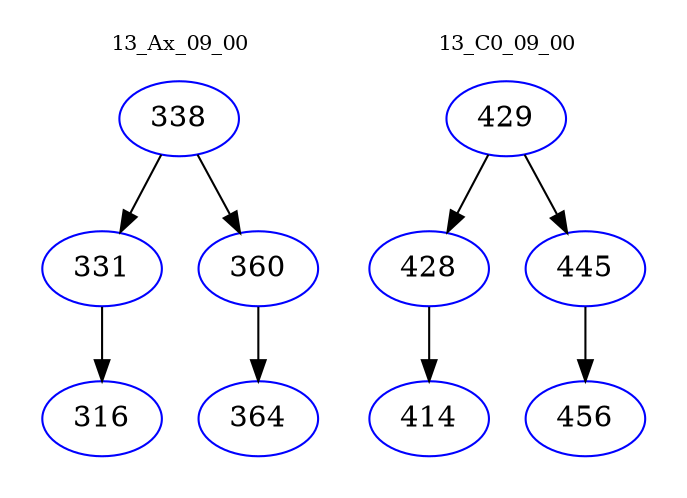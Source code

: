 digraph{
subgraph cluster_0 {
color = white
label = "13_Ax_09_00";
fontsize=10;
T0_338 [label="338", color="blue"]
T0_338 -> T0_331 [color="black"]
T0_331 [label="331", color="blue"]
T0_331 -> T0_316 [color="black"]
T0_316 [label="316", color="blue"]
T0_338 -> T0_360 [color="black"]
T0_360 [label="360", color="blue"]
T0_360 -> T0_364 [color="black"]
T0_364 [label="364", color="blue"]
}
subgraph cluster_1 {
color = white
label = "13_C0_09_00";
fontsize=10;
T1_429 [label="429", color="blue"]
T1_429 -> T1_428 [color="black"]
T1_428 [label="428", color="blue"]
T1_428 -> T1_414 [color="black"]
T1_414 [label="414", color="blue"]
T1_429 -> T1_445 [color="black"]
T1_445 [label="445", color="blue"]
T1_445 -> T1_456 [color="black"]
T1_456 [label="456", color="blue"]
}
}
